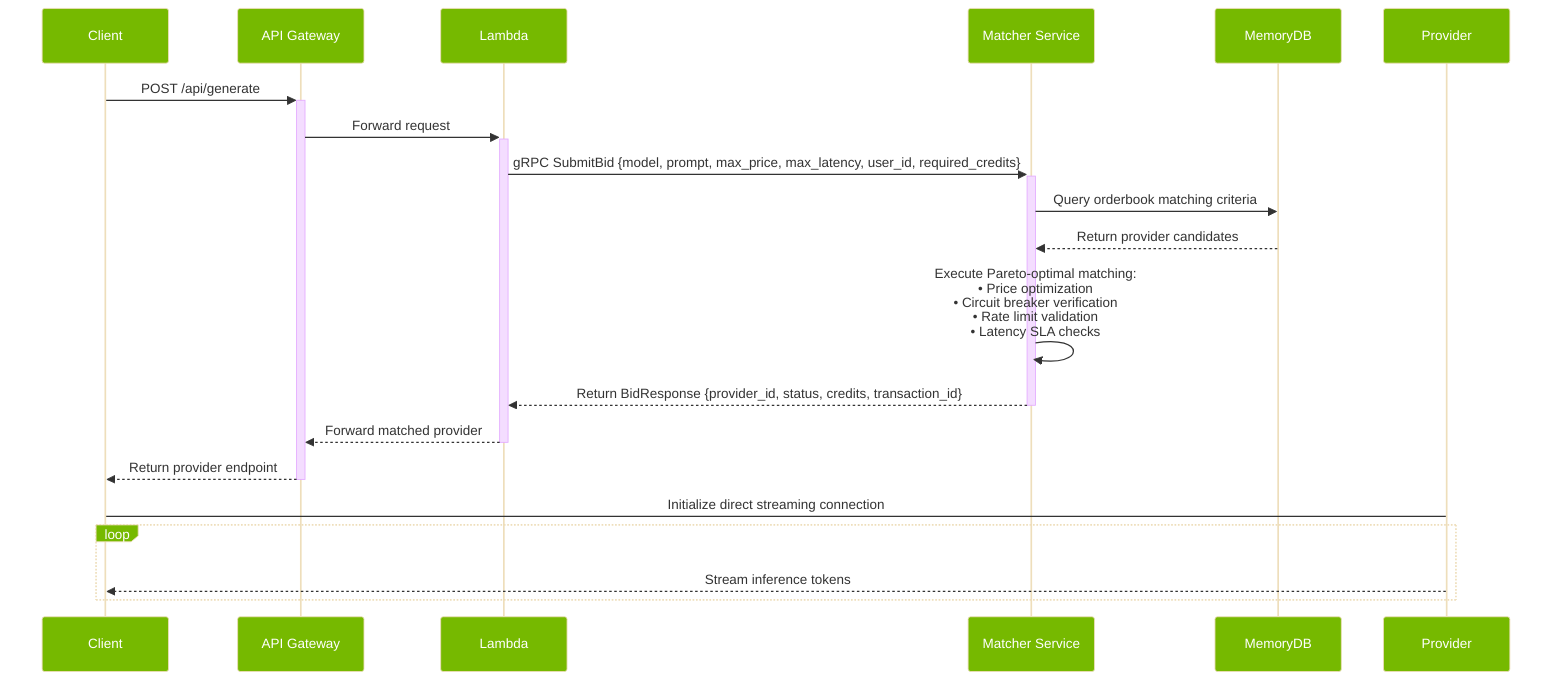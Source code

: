 sequenceDiagram
    %%{init: { 'theme': 'base', 'themeVariables': { 'actorBkg': '#76B900', 'actorTextColor': '#ffffff' }}}%%
    
    participant Client
    participant Gateway as API Gateway
    participant Lambda
    participant Matcher as Matcher Service
    participant Redis as MemoryDB
    participant Provider
    
    Client->>+Gateway: POST /api/generate
    Gateway->>+Lambda: Forward request
    Lambda->>+Matcher: gRPC SubmitBid {model, prompt, max_price, max_latency, user_id, required_credits}
    
    Matcher->>Redis: Query orderbook matching criteria
    Redis-->>Matcher: Return provider candidates
    
    Matcher->>Matcher: Execute Pareto-optimal matching:<br/>• Price optimization<br/>• Circuit breaker verification<br/>• Rate limit validation<br/>• Latency SLA checks
    
    Matcher-->>-Lambda: Return BidResponse {provider_id, status, credits, transaction_id}
    Lambda-->>-Gateway: Forward matched provider
    Gateway-->>-Client: Return provider endpoint
    
    Client->Provider: Initialize direct streaming connection
    loop Token Generation
        Provider-->>Client: Stream inference tokens
    end